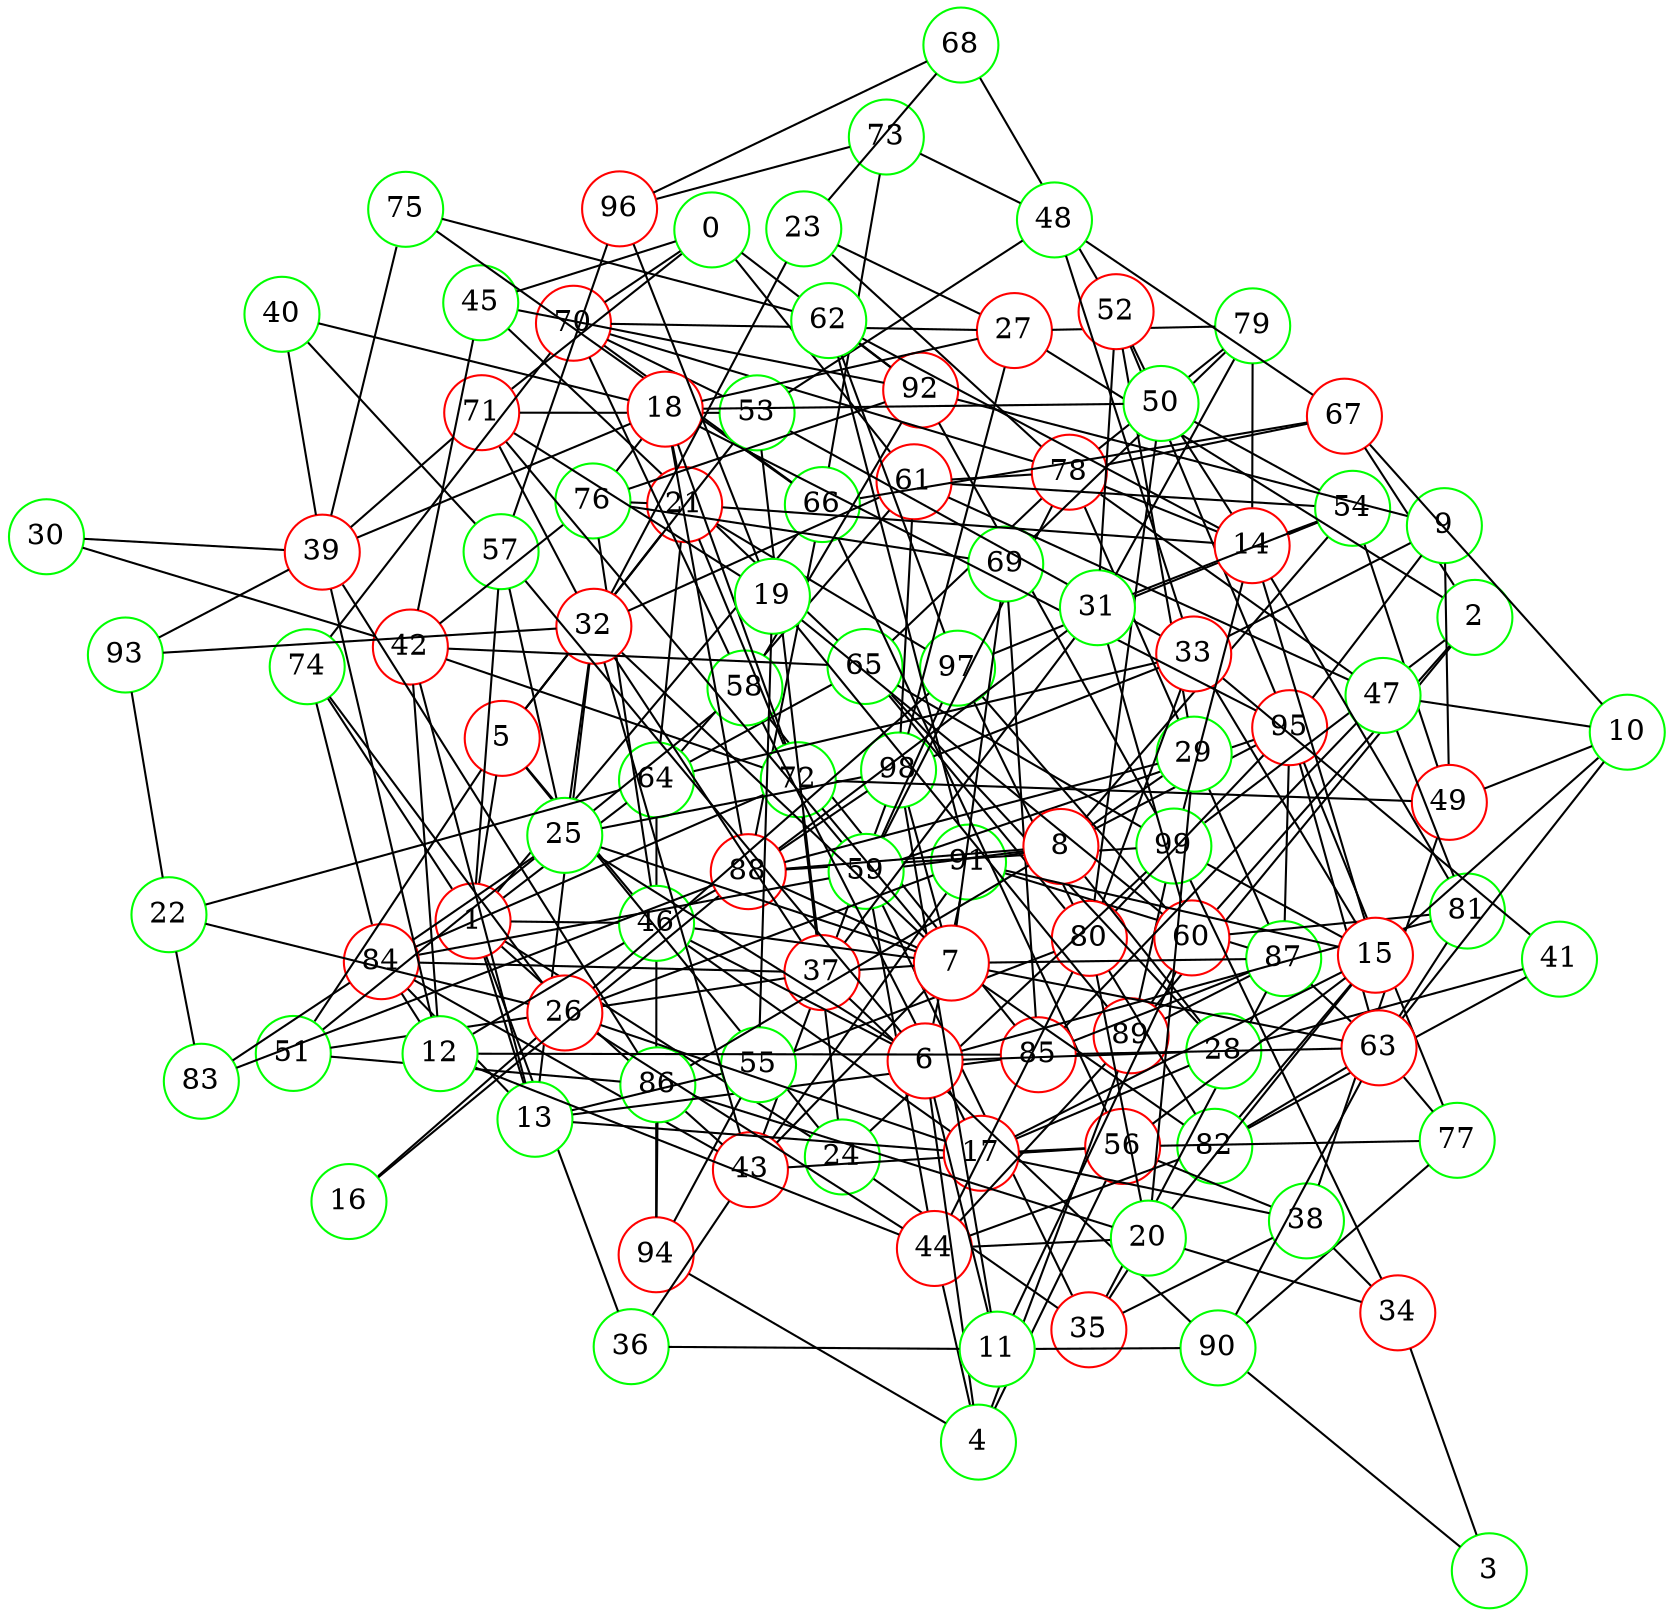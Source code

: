 graph {
graph ["layout"="fdp"]
node ["style"="filled","fillcolor"="white","fixedsize"="true","shape"="circle"]
"0" ["color"="green"]
"70" ["color"="red"]
"74" ["color"="green"]
"84" ["color"="red"]
"78" ["color"="red"]
"87" ["color"="green"]
"89" ["color"="red"]
"99" ["color"="green"]
"91" ["color"="green"]
"95" ["color"="red"]
"79" ["color"="green"]
"71" ["color"="red"]
"92" ["color"="red"]
"45" ["color"="green"]
"65" ["color"="green"]
"80" ["color"="red"]
"97" ["color"="green"]
"82" ["color"="green"]
"61" ["color"="red"]
"64" ["color"="green"]
"94" ["color"="red"]
"98" ["color"="green"]
"1" ["color"="red"]
"66" ["color"="green"]
"67" ["color"="red"]
"88" ["color"="red"]
"73" ["color"="green"]
"96" ["color"="red"]
"75" ["color"="green"]
"36" ["color"="green"]
"43" ["color"="red"]
"56" ["color"="red"]
"77" ["color"="green"]
"90" ["color"="green"]
"5" ["color"="red"]
"51" ["color"="green"]
"86" ["color"="green"]
"58" ["color"="green"]
"85" ["color"="red"]
"21" ["color"="red"]
"72" ["color"="green"]
"76" ["color"="green"]
"53" ["color"="green"]
"24" ["color"="green"]
"35" ["color"="red"]
"38" ["color"="green"]
"49" ["color"="red"]
"54" ["color"="green"]
"59" ["color"="green"]
"46" ["color"="green"]
"57" ["color"="green"]
"13" ["color"="green"]
"32" ["color"="red"]
"37" ["color"="red"]
"93" ["color"="green"]
"17" ["color"="red"]
"26" ["color"="red"]
"44" ["color"="red"]
"28" ["color"="green"]
"41" ["color"="green"]
"55" ["color"="green"]
"42" ["color"="red"]
"2" ["color"="green"]
"27" ["color"="red"]
"60" ["color"="red"]
"81" ["color"="green"]
"3" ["color"="green"]
"34" ["color"="red"]
"4" ["color"="green"]
"6" ["color"="red"]
"25" ["color"="green"]
"11" ["color"="green"]
"7" ["color"="red"]
"69" ["color"="green"]
"63" ["color"="red"]
"8" ["color"="red"]
"29" ["color"="green"]
"52" ["color"="red"]
"68" ["color"="green"]
"9" ["color"="green"]
"33" ["color"="red"]
"48" ["color"="green"]
"10" ["color"="green"]
"15" ["color"="red"]
"20" ["color"="green"]
"47" ["color"="green"]
"12" ["color"="green"]
"39" ["color"="red"]
"40" ["color"="green"]
"14" ["color"="red"]
"50" ["color"="green"]
"62" ["color"="green"]
"16" ["color"="green"]
"18" ["color"="red"]
"19" ["color"="green"]
"22" ["color"="green"]
"83" ["color"="green"]
"23" ["color"="green"]
"30" ["color"="green"]
"31" ["color"="green"]
"0" -- "70"
"0" -- "71"
"0" -- "92"
"0" -- "45"
"0" -- "61"
"70" -- "74"
"70" -- "78"
"74" -- "84"
"78" -- "87"
"78" -- "79"
"87" -- "89"
"87" -- "91"
"87" -- "95"
"89" -- "99"
"92" -- "99"
"45" -- "65"
"45" -- "92"
"65" -- "80"
"65" -- "99"
"65" -- "78"
"80" -- "97"
"80" -- "82"
"80" -- "95"
"61" -- "64"
"61" -- "98"
"61" -- "78"
"64" -- "65"
"64" -- "94"
"1" -- "64"
"1" -- "66"
"1" -- "36"
"1" -- "5"
"1" -- "24"
"1" -- "57"
"1" -- "74"
"1" -- "43"
"1" -- "13"
"1" -- "46"
"66" -- "67"
"66" -- "70"
"66" -- "88"
"66" -- "73"
"66" -- "75"
"67" -- "78"
"88" -- "98"
"88" -- "99"
"73" -- "96"
"36" -- "43"
"43" -- "98"
"43" -- "84"
"43" -- "56"
"43" -- "91"
"56" -- "66"
"56" -- "77"
"77" -- "90"
"77" -- "95"
"5" -- "51"
"5" -- "21"
"5" -- "53"
"5" -- "24"
"5" -- "46"
"51" -- "86"
"51" -- "58"
"86" -- "94"
"58" -- "85"
"58" -- "70"
"58" -- "92"
"85" -- "87"
"21" -- "64"
"21" -- "97"
"21" -- "72"
"21" -- "76"
"72" -- "84"
"76" -- "92"
"53" -- "70"
"53" -- "71"
"24" -- "35"
"24" -- "99"
"24" -- "72"
"35" -- "38"
"35" -- "87"
"35" -- "59"
"38" -- "49"
"38" -- "56"
"49" -- "54"
"49" -- "72"
"54" -- "97"
"54" -- "61"
"59" -- "97"
"59" -- "84"
"59" -- "71"
"59" -- "78"
"59" -- "95"
"46" -- "88"
"46" -- "76"
"57" -- "96"
"13" -- "32"
"13" -- "17"
"13" -- "84"
"13" -- "85"
"13" -- "55"
"13" -- "42"
"32" -- "37"
"32" -- "71"
"32" -- "43"
"32" -- "61"
"32" -- "93"
"37" -- "51"
"37" -- "84"
"37" -- "53"
"37" -- "90"
"17" -- "38"
"17" -- "56"
"17" -- "26"
"17" -- "58"
"17" -- "28"
"17" -- "46"
"26" -- "97"
"26" -- "74"
"26" -- "91"
"26" -- "44"
"44" -- "80"
"44" -- "82"
"44" -- "89"
"44" -- "59"
"28" -- "65"
"28" -- "41"
"41" -- "82"
"55" -- "80"
"55" -- "94"
"42" -- "65"
"42" -- "72"
"42" -- "76"
"42" -- "45"
"2" -- "67"
"2" -- "99"
"2" -- "89"
"2" -- "27"
"2" -- "60"
"27" -- "98"
"27" -- "70"
"27" -- "79"
"60" -- "81"
"60" -- "97"
"60" -- "89"
"3" -- "34"
"3" -- "90"
"34" -- "99"
"34" -- "38"
"4" -- "6"
"4" -- "56"
"4" -- "89"
"4" -- "44"
"4" -- "94"
"6" -- "81"
"6" -- "25"
"6" -- "57"
"6" -- "11"
"6" -- "91"
"6" -- "28"
"6" -- "46"
"25" -- "32"
"25" -- "98"
"25" -- "84"
"25" -- "57"
"11" -- "98"
"11" -- "36"
"11" -- "90"
"11" -- "60"
"7" -- "32"
"7" -- "82"
"7" -- "98"
"7" -- "37"
"7" -- "69"
"7" -- "87"
"7" -- "72"
"7" -- "88"
"7" -- "25"
"7" -- "43"
"7" -- "46"
"7" -- "63"
"69" -- "85"
"69" -- "76"
"69" -- "79"
"63" -- "81"
"63" -- "82"
"63" -- "85"
"63" -- "87"
"63" -- "90"
"63" -- "77"
"63" -- "95"
"8" -- "54"
"8" -- "86"
"8" -- "88"
"8" -- "59"
"8" -- "91"
"8" -- "28"
"8" -- "29"
"8" -- "95"
"29" -- "52"
"29" -- "88"
"52" -- "68"
"52" -- "95"
"68" -- "96"
"9" -- "33"
"9" -- "49"
"9" -- "92"
"9" -- "95"
"33" -- "48"
"33" -- "64"
"33" -- "80"
"33" -- "98"
"33" -- "53"
"33" -- "41"
"48" -- "67"
"48" -- "53"
"48" -- "73"
"10" -- "49"
"10" -- "67"
"10" -- "15"
"10" -- "47"
"10" -- "63"
"15" -- "17"
"15" -- "33"
"15" -- "82"
"15" -- "99"
"15" -- "20"
"15" -- "56"
"15" -- "91"
"20" -- "80"
"20" -- "34"
"20" -- "35"
"20" -- "86"
"20" -- "44"
"20" -- "29"
"47" -- "81"
"47" -- "85"
"47" -- "61"
"47" -- "78"
"12" -- "84"
"12" -- "85"
"12" -- "39"
"12" -- "42"
"12" -- "44"
"12" -- "46"
"39" -- "86"
"39" -- "71"
"39" -- "40"
"39" -- "75"
"39" -- "93"
"40" -- "57"
"14" -- "81"
"14" -- "50"
"14" -- "99"
"14" -- "21"
"14" -- "54"
"14" -- "62"
"14" -- "78"
"14" -- "15"
"14" -- "79"
"50" -- "80"
"50" -- "52"
"50" -- "54"
"62" -- "97"
"62" -- "75"
"62" -- "91"
"62" -- "92"
"16" -- "88"
"16" -- "26"
"18" -- "50"
"18" -- "21"
"18" -- "39"
"18" -- "40"
"18" -- "72"
"18" -- "88"
"18" -- "27"
"18" -- "76"
"18" -- "95"
"19" -- "96"
"19" -- "55"
"19" -- "71"
"19" -- "89"
"19" -- "60"
"22" -- "64"
"22" -- "83"
"22" -- "26"
"22" -- "93"
"83" -- "84"
"83" -- "88"
"23" -- "32"
"23" -- "68"
"23" -- "27"
"23" -- "78"
"30" -- "39"
"30" -- "42"
"31" -- "52"
"31" -- "37"
"31" -- "54"
"31" -- "88"
"31" -- "60"
"31" -- "79"
}